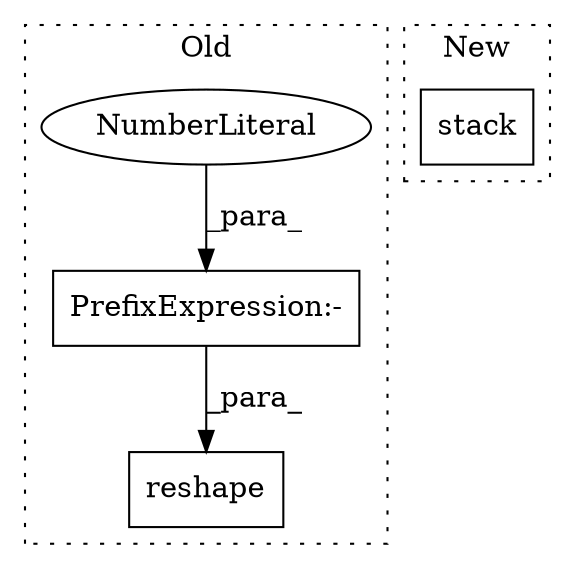 digraph G {
subgraph cluster0 {
1 [label="reshape" a="32" s="11273,11357" l="8,1" shape="box"];
3 [label="PrefixExpression:-" a="38" s="11305" l="1" shape="box"];
4 [label="NumberLiteral" a="34" s="11306" l="1" shape="ellipse"];
label = "Old";
style="dotted";
}
subgraph cluster1 {
2 [label="stack" a="32" s="11315,11474" l="6,1" shape="box"];
label = "New";
style="dotted";
}
3 -> 1 [label="_para_"];
4 -> 3 [label="_para_"];
}